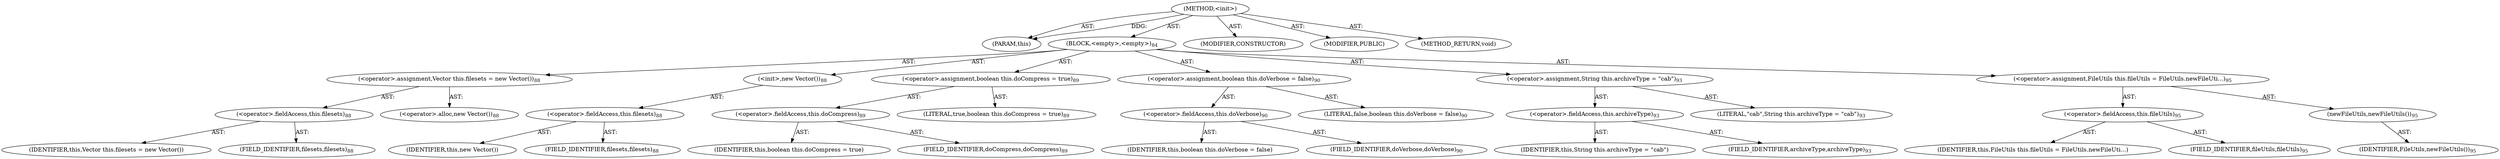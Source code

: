 digraph "&lt;init&gt;" {  
"111669149709" [label = <(METHOD,&lt;init&gt;)> ]
"115964117015" [label = <(PARAM,this)> ]
"25769803822" [label = <(BLOCK,&lt;empty&gt;,&lt;empty&gt;)<SUB>84</SUB>> ]
"30064771337" [label = <(&lt;operator&gt;.assignment,Vector this.filesets = new Vector())<SUB>88</SUB>> ]
"30064771338" [label = <(&lt;operator&gt;.fieldAccess,this.filesets)<SUB>88</SUB>> ]
"68719476954" [label = <(IDENTIFIER,this,Vector this.filesets = new Vector())> ]
"55834574885" [label = <(FIELD_IDENTIFIER,filesets,filesets)<SUB>88</SUB>> ]
"30064771339" [label = <(&lt;operator&gt;.alloc,new Vector())<SUB>88</SUB>> ]
"30064771340" [label = <(&lt;init&gt;,new Vector())<SUB>88</SUB>> ]
"30064771341" [label = <(&lt;operator&gt;.fieldAccess,this.filesets)<SUB>88</SUB>> ]
"68719476955" [label = <(IDENTIFIER,this,new Vector())> ]
"55834574886" [label = <(FIELD_IDENTIFIER,filesets,filesets)<SUB>88</SUB>> ]
"30064771342" [label = <(&lt;operator&gt;.assignment,boolean this.doCompress = true)<SUB>89</SUB>> ]
"30064771343" [label = <(&lt;operator&gt;.fieldAccess,this.doCompress)<SUB>89</SUB>> ]
"68719476956" [label = <(IDENTIFIER,this,boolean this.doCompress = true)> ]
"55834574887" [label = <(FIELD_IDENTIFIER,doCompress,doCompress)<SUB>89</SUB>> ]
"90194313268" [label = <(LITERAL,true,boolean this.doCompress = true)<SUB>89</SUB>> ]
"30064771344" [label = <(&lt;operator&gt;.assignment,boolean this.doVerbose = false)<SUB>90</SUB>> ]
"30064771345" [label = <(&lt;operator&gt;.fieldAccess,this.doVerbose)<SUB>90</SUB>> ]
"68719476957" [label = <(IDENTIFIER,this,boolean this.doVerbose = false)> ]
"55834574888" [label = <(FIELD_IDENTIFIER,doVerbose,doVerbose)<SUB>90</SUB>> ]
"90194313269" [label = <(LITERAL,false,boolean this.doVerbose = false)<SUB>90</SUB>> ]
"30064771346" [label = <(&lt;operator&gt;.assignment,String this.archiveType = &quot;cab&quot;)<SUB>93</SUB>> ]
"30064771347" [label = <(&lt;operator&gt;.fieldAccess,this.archiveType)<SUB>93</SUB>> ]
"68719476958" [label = <(IDENTIFIER,this,String this.archiveType = &quot;cab&quot;)> ]
"55834574889" [label = <(FIELD_IDENTIFIER,archiveType,archiveType)<SUB>93</SUB>> ]
"90194313270" [label = <(LITERAL,&quot;cab&quot;,String this.archiveType = &quot;cab&quot;)<SUB>93</SUB>> ]
"30064771348" [label = <(&lt;operator&gt;.assignment,FileUtils this.fileUtils = FileUtils.newFileUti...)<SUB>95</SUB>> ]
"30064771349" [label = <(&lt;operator&gt;.fieldAccess,this.fileUtils)<SUB>95</SUB>> ]
"68719476959" [label = <(IDENTIFIER,this,FileUtils this.fileUtils = FileUtils.newFileUti...)> ]
"55834574890" [label = <(FIELD_IDENTIFIER,fileUtils,fileUtils)<SUB>95</SUB>> ]
"30064771350" [label = <(newFileUtils,newFileUtils())<SUB>95</SUB>> ]
"68719476960" [label = <(IDENTIFIER,FileUtils,newFileUtils())<SUB>95</SUB>> ]
"133143986210" [label = <(MODIFIER,CONSTRUCTOR)> ]
"133143986211" [label = <(MODIFIER,PUBLIC)> ]
"128849018893" [label = <(METHOD_RETURN,void)> ]
  "111669149709" -> "115964117015"  [ label = "AST: "] 
  "111669149709" -> "25769803822"  [ label = "AST: "] 
  "111669149709" -> "133143986210"  [ label = "AST: "] 
  "111669149709" -> "133143986211"  [ label = "AST: "] 
  "111669149709" -> "128849018893"  [ label = "AST: "] 
  "25769803822" -> "30064771337"  [ label = "AST: "] 
  "25769803822" -> "30064771340"  [ label = "AST: "] 
  "25769803822" -> "30064771342"  [ label = "AST: "] 
  "25769803822" -> "30064771344"  [ label = "AST: "] 
  "25769803822" -> "30064771346"  [ label = "AST: "] 
  "25769803822" -> "30064771348"  [ label = "AST: "] 
  "30064771337" -> "30064771338"  [ label = "AST: "] 
  "30064771337" -> "30064771339"  [ label = "AST: "] 
  "30064771338" -> "68719476954"  [ label = "AST: "] 
  "30064771338" -> "55834574885"  [ label = "AST: "] 
  "30064771340" -> "30064771341"  [ label = "AST: "] 
  "30064771341" -> "68719476955"  [ label = "AST: "] 
  "30064771341" -> "55834574886"  [ label = "AST: "] 
  "30064771342" -> "30064771343"  [ label = "AST: "] 
  "30064771342" -> "90194313268"  [ label = "AST: "] 
  "30064771343" -> "68719476956"  [ label = "AST: "] 
  "30064771343" -> "55834574887"  [ label = "AST: "] 
  "30064771344" -> "30064771345"  [ label = "AST: "] 
  "30064771344" -> "90194313269"  [ label = "AST: "] 
  "30064771345" -> "68719476957"  [ label = "AST: "] 
  "30064771345" -> "55834574888"  [ label = "AST: "] 
  "30064771346" -> "30064771347"  [ label = "AST: "] 
  "30064771346" -> "90194313270"  [ label = "AST: "] 
  "30064771347" -> "68719476958"  [ label = "AST: "] 
  "30064771347" -> "55834574889"  [ label = "AST: "] 
  "30064771348" -> "30064771349"  [ label = "AST: "] 
  "30064771348" -> "30064771350"  [ label = "AST: "] 
  "30064771349" -> "68719476959"  [ label = "AST: "] 
  "30064771349" -> "55834574890"  [ label = "AST: "] 
  "30064771350" -> "68719476960"  [ label = "AST: "] 
  "111669149709" -> "115964117015"  [ label = "DDG: "] 
}
